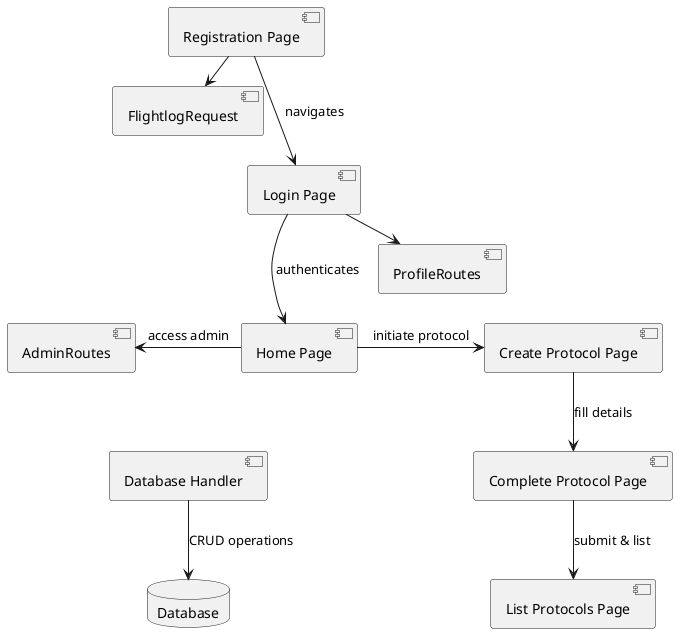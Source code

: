 @startuml C4_Level_3_Component_Diagram

skinparam rectangle {
    BackgroundColor LightYellow
    BorderColor Black
}

' Frontend Components
component "Registration Page" as RegPage
component "Login Page" as LoginPage
component "Home Page" as HomePage
component "Create Protocol Page" as CreateProtoPage
component "Complete Protocol Page" as CompleteProtoPage
component "List Protocols Page" as ListProtosPage

' Backend Components
component "FlightlogRequest" as FlightlogRequest
component "ProfileRoutes" as ProfileRoutes
component "AdminRoutes" as AdminRoutes
component "Database Handler" as DBHandler

' Database as an External Component
database "Database" as DB

' Interactions within Frontend
RegPage -down-> LoginPage : navigates
LoginPage -down-> HomePage : authenticates
HomePage -right-> CreateProtoPage : "initiate protocol"
CreateProtoPage -down-> CompleteProtoPage : "fill details"
CompleteProtoPage -down-> ListProtosPage : "submit & list"

' Backend Interactions
FlightlogRequest -[hidden]down-> DBHandler
ProfileRoutes -[hidden]down-> DBHandler
AdminRoutes -[hidden]down-> DBHandler
DBHandler -down-> DB : "CRUD operations"

' Frontend to Backend Communications
RegPage -right-> FlightlogRequest : "create log"
LoginPage -right-> ProfileRoutes : "verify user"
HomePage -right-> AdminRoutes : "access admin"

@enduml
